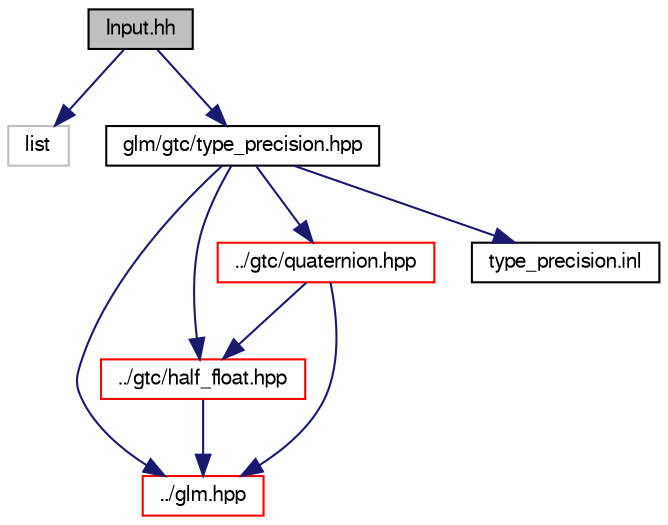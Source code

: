 digraph "Input.hh"
{
  edge [fontname="FreeSans",fontsize="10",labelfontname="FreeSans",labelfontsize="10"];
  node [fontname="FreeSans",fontsize="10",shape=record];
  Node1 [label="Input.hh",height=0.2,width=0.4,color="black", fillcolor="grey75", style="filled" fontcolor="black"];
  Node1 -> Node2 [color="midnightblue",fontsize="10",style="solid",fontname="FreeSans"];
  Node2 [label="list",height=0.2,width=0.4,color="grey75", fillcolor="white", style="filled"];
  Node1 -> Node3 [color="midnightblue",fontsize="10",style="solid",fontname="FreeSans"];
  Node3 [label="glm/gtc/type_precision.hpp",height=0.2,width=0.4,color="black", fillcolor="white", style="filled",URL="$db/d7b/type__precision_8hpp.html"];
  Node3 -> Node4 [color="midnightblue",fontsize="10",style="solid",fontname="FreeSans"];
  Node4 [label="../glm.hpp",height=0.2,width=0.4,color="red", fillcolor="white", style="filled",URL="$da/d21/glm_8hpp.html"];
  Node3 -> Node5 [color="midnightblue",fontsize="10",style="solid",fontname="FreeSans"];
  Node5 [label="../gtc/half_float.hpp",height=0.2,width=0.4,color="red", fillcolor="white", style="filled",URL="$d4/dbb/half__float_8hpp.html"];
  Node5 -> Node4 [color="midnightblue",fontsize="10",style="solid",fontname="FreeSans"];
  Node3 -> Node6 [color="midnightblue",fontsize="10",style="solid",fontname="FreeSans"];
  Node6 [label="../gtc/quaternion.hpp",height=0.2,width=0.4,color="red", fillcolor="white", style="filled",URL="$df/d26/gtc_2quaternion_8hpp.html"];
  Node6 -> Node4 [color="midnightblue",fontsize="10",style="solid",fontname="FreeSans"];
  Node6 -> Node5 [color="midnightblue",fontsize="10",style="solid",fontname="FreeSans"];
  Node3 -> Node7 [color="midnightblue",fontsize="10",style="solid",fontname="FreeSans"];
  Node7 [label="type_precision.inl",height=0.2,width=0.4,color="black", fillcolor="white", style="filled",URL="$db/d8d/type__precision_8inl.html"];
}
